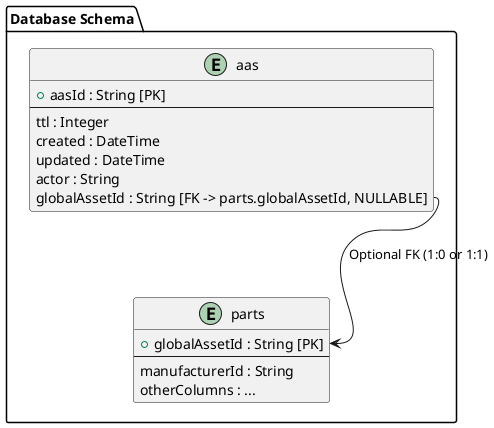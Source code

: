 @startuml
package "Database Schema" {
    entity "aas" as AAS {
        + aasId : String [PK]
        --
        ttl : Integer
        created : DateTime
        updated : DateTime
        actor : String
        globalAssetId : String [FK -> parts.globalAssetId, NULLABLE]
    }

    entity "parts" as Parts {
        + globalAssetId : String [PK]
        --
        manufacturerId : String
        otherColumns : ...
    }
}

AAS::globalAssetId --> Parts::globalAssetId : Optional FK (1:0 or 1:1)
@enduml
